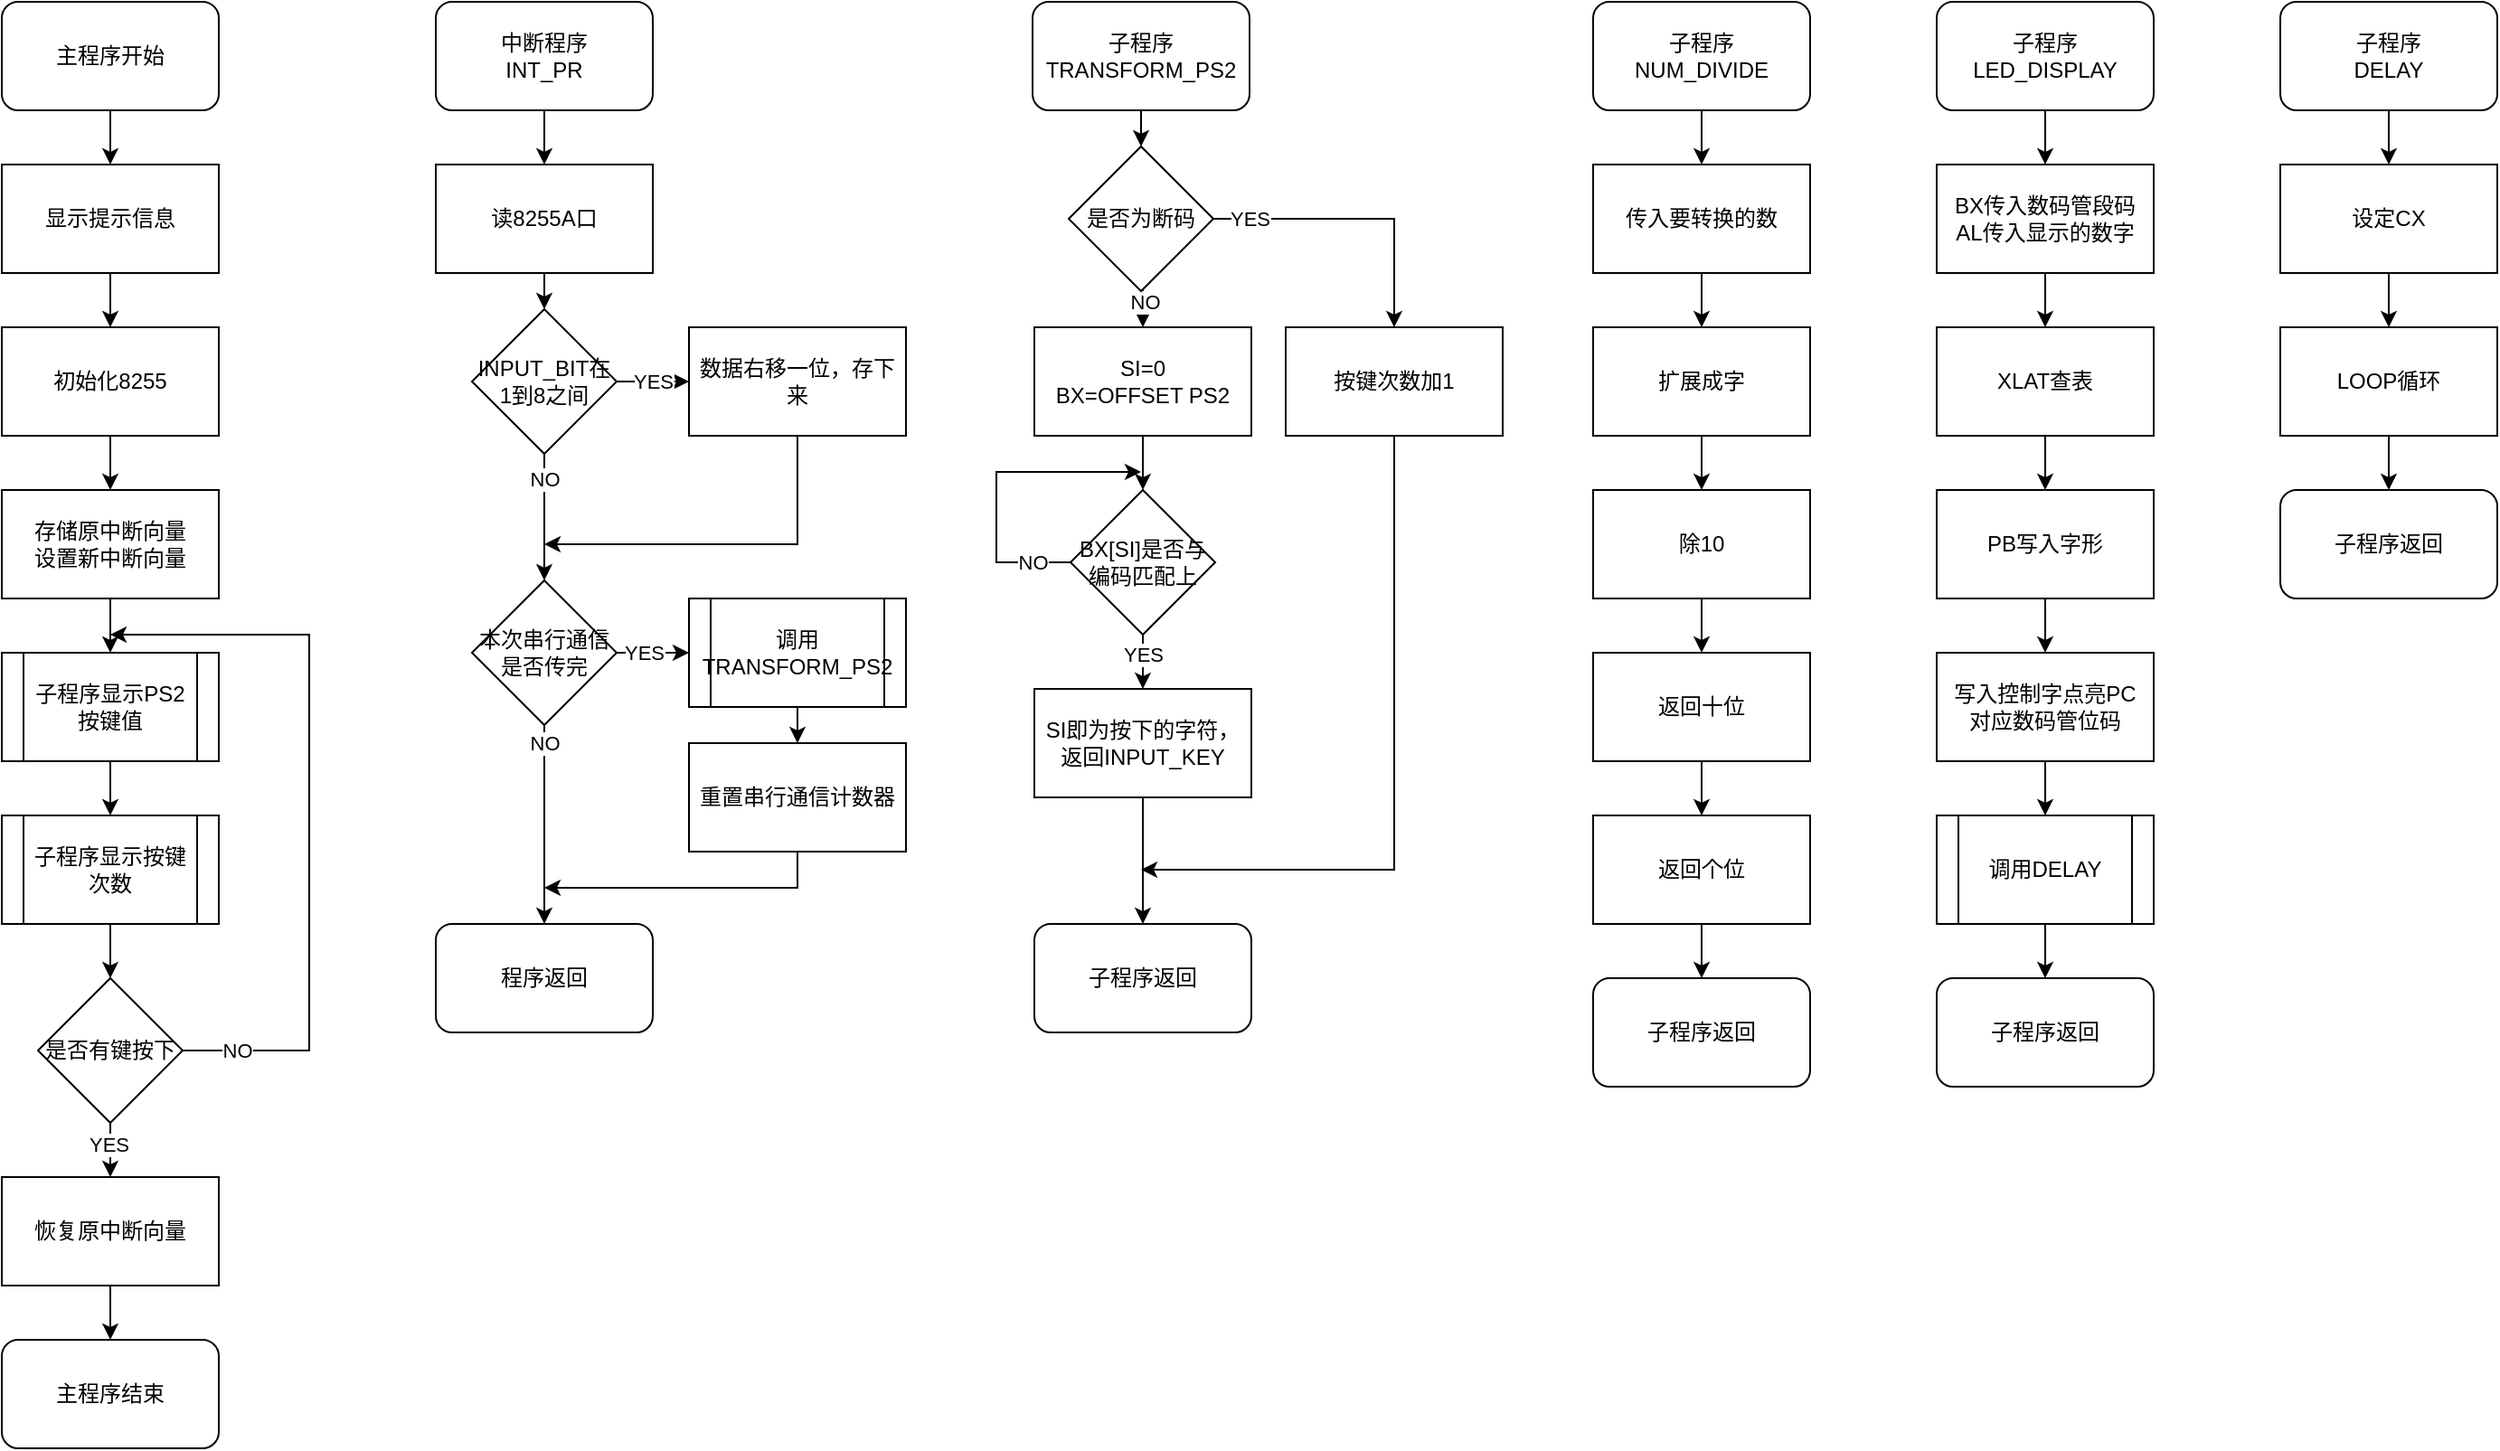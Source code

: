 <mxfile>
    <diagram id="bCni3c3arPFiLt9e8lGH" name="第 1 页">
        <mxGraphModel dx="1148" dy="944" grid="1" gridSize="10" guides="1" tooltips="1" connect="1" arrows="1" fold="1" page="1" pageScale="1" pageWidth="827" pageHeight="1169" math="0" shadow="0">
            <root>
                <mxCell id="0"/>
                <mxCell id="1" parent="0"/>
                <mxCell id="4" style="edgeStyle=orthogonalEdgeStyle;rounded=0;orthogonalLoop=1;jettySize=auto;html=1;exitX=0.5;exitY=1;exitDx=0;exitDy=0;entryX=0.5;entryY=0;entryDx=0;entryDy=0;" parent="1" source="2" target="3" edge="1">
                    <mxGeometry relative="1" as="geometry"/>
                </mxCell>
                <mxCell id="2" value="主程序开始" style="rounded=1;whiteSpace=wrap;html=1;" parent="1" vertex="1">
                    <mxGeometry width="120" height="60" as="geometry"/>
                </mxCell>
                <mxCell id="6" value="" style="edgeStyle=orthogonalEdgeStyle;rounded=0;orthogonalLoop=1;jettySize=auto;html=1;" parent="1" source="3" target="5" edge="1">
                    <mxGeometry relative="1" as="geometry"/>
                </mxCell>
                <mxCell id="3" value="显示提示信息" style="rounded=0;whiteSpace=wrap;html=1;" parent="1" vertex="1">
                    <mxGeometry y="90" width="120" height="60" as="geometry"/>
                </mxCell>
                <mxCell id="8" style="edgeStyle=orthogonalEdgeStyle;rounded=0;orthogonalLoop=1;jettySize=auto;html=1;exitX=0.5;exitY=1;exitDx=0;exitDy=0;entryX=0.5;entryY=0;entryDx=0;entryDy=0;" parent="1" source="5" target="7" edge="1">
                    <mxGeometry relative="1" as="geometry"/>
                </mxCell>
                <mxCell id="5" value="初始化8255" style="whiteSpace=wrap;html=1;rounded=0;" parent="1" vertex="1">
                    <mxGeometry y="180" width="120" height="60" as="geometry"/>
                </mxCell>
                <mxCell id="12" style="edgeStyle=orthogonalEdgeStyle;rounded=0;orthogonalLoop=1;jettySize=auto;html=1;exitX=0.5;exitY=1;exitDx=0;exitDy=0;entryX=0.5;entryY=0;entryDx=0;entryDy=0;" parent="1" source="7" target="11" edge="1">
                    <mxGeometry relative="1" as="geometry"/>
                </mxCell>
                <mxCell id="7" value="存储原中断向量&lt;br&gt;设置新中断向量" style="rounded=0;whiteSpace=wrap;html=1;" parent="1" vertex="1">
                    <mxGeometry y="270" width="120" height="60" as="geometry"/>
                </mxCell>
                <mxCell id="14" style="edgeStyle=orthogonalEdgeStyle;rounded=0;orthogonalLoop=1;jettySize=auto;html=1;exitX=0.5;exitY=1;exitDx=0;exitDy=0;entryX=0.5;entryY=0;entryDx=0;entryDy=0;" parent="1" source="11" target="13" edge="1">
                    <mxGeometry relative="1" as="geometry"/>
                </mxCell>
                <mxCell id="11" value="子程序显示PS2按键值" style="shape=process;whiteSpace=wrap;html=1;backgroundOutline=1;" parent="1" vertex="1">
                    <mxGeometry y="360" width="120" height="60" as="geometry"/>
                </mxCell>
                <mxCell id="16" value="" style="edgeStyle=orthogonalEdgeStyle;rounded=0;orthogonalLoop=1;jettySize=auto;html=1;" parent="1" source="13" target="15" edge="1">
                    <mxGeometry relative="1" as="geometry"/>
                </mxCell>
                <mxCell id="13" value="子程序显示按键次数" style="shape=process;whiteSpace=wrap;html=1;backgroundOutline=1;" parent="1" vertex="1">
                    <mxGeometry y="450" width="120" height="60" as="geometry"/>
                </mxCell>
                <mxCell id="18" style="edgeStyle=orthogonalEdgeStyle;rounded=0;orthogonalLoop=1;jettySize=auto;html=1;exitX=0.5;exitY=1;exitDx=0;exitDy=0;entryX=0.5;entryY=0;entryDx=0;entryDy=0;" parent="1" source="15" target="17" edge="1">
                    <mxGeometry relative="1" as="geometry"/>
                </mxCell>
                <mxCell id="19" value="YES" style="edgeLabel;html=1;align=center;verticalAlign=middle;resizable=0;points=[];" parent="18" vertex="1" connectable="0">
                    <mxGeometry x="-0.215" y="-1" relative="1" as="geometry">
                        <mxPoint as="offset"/>
                    </mxGeometry>
                </mxCell>
                <mxCell id="20" style="edgeStyle=orthogonalEdgeStyle;rounded=0;orthogonalLoop=1;jettySize=auto;html=1;exitX=1;exitY=0.5;exitDx=0;exitDy=0;" parent="1" source="15" edge="1">
                    <mxGeometry relative="1" as="geometry">
                        <mxPoint x="60" y="350" as="targetPoint"/>
                        <Array as="points">
                            <mxPoint x="170" y="580"/>
                            <mxPoint x="170" y="350"/>
                            <mxPoint x="60" y="350"/>
                        </Array>
                    </mxGeometry>
                </mxCell>
                <mxCell id="21" value="NO" style="edgeLabel;html=1;align=center;verticalAlign=middle;resizable=0;points=[];" parent="20" vertex="1" connectable="0">
                    <mxGeometry x="-0.911" y="4" relative="1" as="geometry">
                        <mxPoint x="11.67" y="4" as="offset"/>
                    </mxGeometry>
                </mxCell>
                <mxCell id="15" value="是否有键按下" style="rhombus;whiteSpace=wrap;html=1;" parent="1" vertex="1">
                    <mxGeometry x="20" y="540" width="80" height="80" as="geometry"/>
                </mxCell>
                <mxCell id="23" style="edgeStyle=orthogonalEdgeStyle;rounded=0;orthogonalLoop=1;jettySize=auto;html=1;exitX=0.5;exitY=1;exitDx=0;exitDy=0;entryX=0.5;entryY=0;entryDx=0;entryDy=0;" parent="1" source="17" target="22" edge="1">
                    <mxGeometry relative="1" as="geometry"/>
                </mxCell>
                <mxCell id="17" value="恢复原中断向量" style="rounded=0;whiteSpace=wrap;html=1;" parent="1" vertex="1">
                    <mxGeometry y="650" width="120" height="60" as="geometry"/>
                </mxCell>
                <mxCell id="22" value="主程序结束" style="rounded=1;whiteSpace=wrap;html=1;" parent="1" vertex="1">
                    <mxGeometry y="740" width="120" height="60" as="geometry"/>
                </mxCell>
                <mxCell id="26" style="edgeStyle=orthogonalEdgeStyle;rounded=0;orthogonalLoop=1;jettySize=auto;html=1;exitX=0.5;exitY=1;exitDx=0;exitDy=0;entryX=0.5;entryY=0;entryDx=0;entryDy=0;" parent="1" source="24" target="25" edge="1">
                    <mxGeometry relative="1" as="geometry"/>
                </mxCell>
                <mxCell id="24" value="中断程序&lt;br&gt;INT_PR" style="rounded=1;whiteSpace=wrap;html=1;" parent="1" vertex="1">
                    <mxGeometry x="240" width="120" height="60" as="geometry"/>
                </mxCell>
                <mxCell id="28" style="edgeStyle=orthogonalEdgeStyle;rounded=0;orthogonalLoop=1;jettySize=auto;html=1;exitX=0.5;exitY=1;exitDx=0;exitDy=0;entryX=0.5;entryY=0;entryDx=0;entryDy=0;" parent="1" source="25" target="27" edge="1">
                    <mxGeometry relative="1" as="geometry"/>
                </mxCell>
                <mxCell id="25" value="读8255A口" style="rounded=0;whiteSpace=wrap;html=1;" parent="1" vertex="1">
                    <mxGeometry x="240" y="90" width="120" height="60" as="geometry"/>
                </mxCell>
                <mxCell id="34" style="edgeStyle=orthogonalEdgeStyle;rounded=0;orthogonalLoop=1;jettySize=auto;html=1;exitX=1;exitY=0.5;exitDx=0;exitDy=0;entryX=0;entryY=0.5;entryDx=0;entryDy=0;" parent="1" source="27" target="29" edge="1">
                    <mxGeometry relative="1" as="geometry"/>
                </mxCell>
                <mxCell id="38" value="YES" style="edgeLabel;html=1;align=center;verticalAlign=middle;resizable=0;points=[];" parent="34" vertex="1" connectable="0">
                    <mxGeometry x="-0.389" relative="1" as="geometry">
                        <mxPoint x="7.79" as="offset"/>
                    </mxGeometry>
                </mxCell>
                <mxCell id="35" style="edgeStyle=orthogonalEdgeStyle;rounded=0;orthogonalLoop=1;jettySize=auto;html=1;exitX=0.5;exitY=1;exitDx=0;exitDy=0;entryX=0.5;entryY=0;entryDx=0;entryDy=0;" parent="1" source="27" target="32" edge="1">
                    <mxGeometry relative="1" as="geometry"/>
                </mxCell>
                <mxCell id="39" value="NO" style="edgeLabel;html=1;align=center;verticalAlign=middle;resizable=0;points=[];" parent="35" vertex="1" connectable="0">
                    <mxGeometry x="-0.62" relative="1" as="geometry">
                        <mxPoint as="offset"/>
                    </mxGeometry>
                </mxCell>
                <mxCell id="27" value="INPUT_BIT在1到8之间" style="rhombus;whiteSpace=wrap;html=1;" parent="1" vertex="1">
                    <mxGeometry x="260" y="170" width="80" height="80" as="geometry"/>
                </mxCell>
                <mxCell id="36" style="edgeStyle=orthogonalEdgeStyle;rounded=0;orthogonalLoop=1;jettySize=auto;html=1;exitX=0.5;exitY=1;exitDx=0;exitDy=0;" parent="1" source="29" edge="1">
                    <mxGeometry relative="1" as="geometry">
                        <mxPoint x="300" y="300" as="targetPoint"/>
                        <Array as="points">
                            <mxPoint x="440" y="300"/>
                        </Array>
                    </mxGeometry>
                </mxCell>
                <mxCell id="29" value="数据右移一位，存下来" style="rounded=0;whiteSpace=wrap;html=1;" parent="1" vertex="1">
                    <mxGeometry x="380" y="180" width="120" height="60" as="geometry"/>
                </mxCell>
                <mxCell id="41" style="edgeStyle=orthogonalEdgeStyle;rounded=0;orthogonalLoop=1;jettySize=auto;html=1;exitX=1;exitY=0.5;exitDx=0;exitDy=0;entryX=0;entryY=0.5;entryDx=0;entryDy=0;" parent="1" source="32" target="40" edge="1">
                    <mxGeometry relative="1" as="geometry">
                        <Array as="points">
                            <mxPoint x="370" y="360"/>
                            <mxPoint x="370" y="360"/>
                        </Array>
                    </mxGeometry>
                </mxCell>
                <mxCell id="42" value="YES" style="edgeLabel;html=1;align=center;verticalAlign=middle;resizable=0;points=[];" parent="41" vertex="1" connectable="0">
                    <mxGeometry x="-0.275" relative="1" as="geometry">
                        <mxPoint as="offset"/>
                    </mxGeometry>
                </mxCell>
                <mxCell id="46" style="edgeStyle=orthogonalEdgeStyle;rounded=0;orthogonalLoop=1;jettySize=auto;html=1;exitX=0.5;exitY=1;exitDx=0;exitDy=0;entryX=0.5;entryY=0;entryDx=0;entryDy=0;" parent="1" source="32" target="45" edge="1">
                    <mxGeometry relative="1" as="geometry"/>
                </mxCell>
                <mxCell id="48" value="NO" style="edgeLabel;html=1;align=center;verticalAlign=middle;resizable=0;points=[];" parent="46" vertex="1" connectable="0">
                    <mxGeometry x="-0.652" relative="1" as="geometry">
                        <mxPoint y="-9.2" as="offset"/>
                    </mxGeometry>
                </mxCell>
                <mxCell id="32" value="本次串行通信是否传完" style="rhombus;whiteSpace=wrap;html=1;" parent="1" vertex="1">
                    <mxGeometry x="260" y="320" width="80" height="80" as="geometry"/>
                </mxCell>
                <mxCell id="44" style="edgeStyle=orthogonalEdgeStyle;rounded=0;orthogonalLoop=1;jettySize=auto;html=1;exitX=0.5;exitY=1;exitDx=0;exitDy=0;entryX=0.5;entryY=0;entryDx=0;entryDy=0;" parent="1" source="40" target="43" edge="1">
                    <mxGeometry relative="1" as="geometry"/>
                </mxCell>
                <mxCell id="40" value="调用TRANSFORM_PS2" style="shape=process;whiteSpace=wrap;html=1;backgroundOutline=1;" parent="1" vertex="1">
                    <mxGeometry x="380" y="330" width="120" height="60" as="geometry"/>
                </mxCell>
                <mxCell id="47" style="edgeStyle=orthogonalEdgeStyle;rounded=0;orthogonalLoop=1;jettySize=auto;html=1;exitX=0.5;exitY=1;exitDx=0;exitDy=0;" parent="1" source="43" edge="1">
                    <mxGeometry relative="1" as="geometry">
                        <mxPoint x="300" y="490" as="targetPoint"/>
                        <Array as="points">
                            <mxPoint x="440" y="490"/>
                        </Array>
                    </mxGeometry>
                </mxCell>
                <mxCell id="43" value="重置串行通信计数器" style="rounded=0;whiteSpace=wrap;html=1;" parent="1" vertex="1">
                    <mxGeometry x="380" y="410" width="120" height="60" as="geometry"/>
                </mxCell>
                <mxCell id="45" value="程序返回" style="rounded=1;whiteSpace=wrap;html=1;" parent="1" vertex="1">
                    <mxGeometry x="240" y="510" width="120" height="60" as="geometry"/>
                </mxCell>
                <mxCell id="52" style="edgeStyle=orthogonalEdgeStyle;rounded=0;orthogonalLoop=1;jettySize=auto;html=1;exitX=0.5;exitY=1;exitDx=0;exitDy=0;entryX=0.5;entryY=0;entryDx=0;entryDy=0;" edge="1" parent="1" source="49" target="51">
                    <mxGeometry relative="1" as="geometry"/>
                </mxCell>
                <mxCell id="49" value="子程序&lt;br&gt;TRANSFORM_PS2" style="rounded=1;whiteSpace=wrap;html=1;" vertex="1" parent="1">
                    <mxGeometry x="570" width="120" height="60" as="geometry"/>
                </mxCell>
                <mxCell id="54" style="edgeStyle=orthogonalEdgeStyle;rounded=0;orthogonalLoop=1;jettySize=auto;html=1;exitX=0.5;exitY=1;exitDx=0;exitDy=0;entryX=0.5;entryY=0;entryDx=0;entryDy=0;" edge="1" parent="1" source="51" target="53">
                    <mxGeometry relative="1" as="geometry"/>
                </mxCell>
                <mxCell id="62" value="NO" style="edgeLabel;html=1;align=center;verticalAlign=middle;resizable=0;points=[];" vertex="1" connectable="0" parent="54">
                    <mxGeometry x="-0.34" y="1" relative="1" as="geometry">
                        <mxPoint as="offset"/>
                    </mxGeometry>
                </mxCell>
                <mxCell id="64" style="edgeStyle=orthogonalEdgeStyle;rounded=0;orthogonalLoop=1;jettySize=auto;html=1;exitX=1;exitY=0.5;exitDx=0;exitDy=0;entryX=0.5;entryY=0;entryDx=0;entryDy=0;" edge="1" parent="1" source="51" target="63">
                    <mxGeometry relative="1" as="geometry"/>
                </mxCell>
                <mxCell id="65" value="YES" style="edgeLabel;html=1;align=center;verticalAlign=middle;resizable=0;points=[];" vertex="1" connectable="0" parent="64">
                    <mxGeometry x="-0.754" relative="1" as="geometry">
                        <mxPoint as="offset"/>
                    </mxGeometry>
                </mxCell>
                <mxCell id="51" value="是否为断码" style="rhombus;whiteSpace=wrap;html=1;" vertex="1" parent="1">
                    <mxGeometry x="590" y="80" width="80" height="80" as="geometry"/>
                </mxCell>
                <mxCell id="56" style="edgeStyle=orthogonalEdgeStyle;rounded=0;orthogonalLoop=1;jettySize=auto;html=1;exitX=0.5;exitY=1;exitDx=0;exitDy=0;entryX=0.5;entryY=0;entryDx=0;entryDy=0;" edge="1" parent="1" source="53" target="55">
                    <mxGeometry relative="1" as="geometry"/>
                </mxCell>
                <mxCell id="53" value="SI=0&lt;br&gt;BX=OFFSET PS2" style="rounded=0;whiteSpace=wrap;html=1;" vertex="1" parent="1">
                    <mxGeometry x="571" y="180" width="120" height="60" as="geometry"/>
                </mxCell>
                <mxCell id="57" style="edgeStyle=orthogonalEdgeStyle;rounded=0;orthogonalLoop=1;jettySize=auto;html=1;exitX=0;exitY=0.5;exitDx=0;exitDy=0;" edge="1" parent="1" source="55">
                    <mxGeometry relative="1" as="geometry">
                        <mxPoint x="630" y="260" as="targetPoint"/>
                        <Array as="points">
                            <mxPoint x="550" y="310"/>
                            <mxPoint x="550" y="260"/>
                        </Array>
                    </mxGeometry>
                </mxCell>
                <mxCell id="58" value="NO" style="edgeLabel;html=1;align=center;verticalAlign=middle;resizable=0;points=[];" vertex="1" connectable="0" parent="57">
                    <mxGeometry x="-0.686" relative="1" as="geometry">
                        <mxPoint x="5.77" as="offset"/>
                    </mxGeometry>
                </mxCell>
                <mxCell id="60" style="edgeStyle=orthogonalEdgeStyle;rounded=0;orthogonalLoop=1;jettySize=auto;html=1;exitX=0.5;exitY=1;exitDx=0;exitDy=0;entryX=0.5;entryY=0;entryDx=0;entryDy=0;" edge="1" parent="1" source="55" target="59">
                    <mxGeometry relative="1" as="geometry"/>
                </mxCell>
                <mxCell id="61" value="YES" style="edgeLabel;html=1;align=center;verticalAlign=middle;resizable=0;points=[];" vertex="1" connectable="0" parent="60">
                    <mxGeometry x="-0.307" relative="1" as="geometry">
                        <mxPoint as="offset"/>
                    </mxGeometry>
                </mxCell>
                <mxCell id="55" value="BX[SI]是否与编码匹配上" style="rhombus;whiteSpace=wrap;html=1;" vertex="1" parent="1">
                    <mxGeometry x="591" y="270" width="80" height="80" as="geometry"/>
                </mxCell>
                <mxCell id="67" style="edgeStyle=orthogonalEdgeStyle;rounded=0;orthogonalLoop=1;jettySize=auto;html=1;exitX=0.5;exitY=1;exitDx=0;exitDy=0;entryX=0.5;entryY=0;entryDx=0;entryDy=0;" edge="1" parent="1" source="59" target="66">
                    <mxGeometry relative="1" as="geometry"/>
                </mxCell>
                <mxCell id="59" value="SI即为按下的字符，返回INPUT_KEY" style="rounded=0;whiteSpace=wrap;html=1;" vertex="1" parent="1">
                    <mxGeometry x="571" y="380" width="120" height="60" as="geometry"/>
                </mxCell>
                <mxCell id="68" style="edgeStyle=orthogonalEdgeStyle;rounded=0;orthogonalLoop=1;jettySize=auto;html=1;exitX=0.5;exitY=1;exitDx=0;exitDy=0;" edge="1" parent="1" source="63">
                    <mxGeometry relative="1" as="geometry">
                        <mxPoint x="630" y="480" as="targetPoint"/>
                        <Array as="points">
                            <mxPoint x="770" y="480"/>
                        </Array>
                    </mxGeometry>
                </mxCell>
                <mxCell id="63" value="按键次数加1" style="rounded=0;whiteSpace=wrap;html=1;" vertex="1" parent="1">
                    <mxGeometry x="710" y="180" width="120" height="60" as="geometry"/>
                </mxCell>
                <mxCell id="66" value="子程序返回" style="rounded=1;whiteSpace=wrap;html=1;" vertex="1" parent="1">
                    <mxGeometry x="571" y="510" width="120" height="60" as="geometry"/>
                </mxCell>
                <mxCell id="71" style="edgeStyle=orthogonalEdgeStyle;rounded=0;orthogonalLoop=1;jettySize=auto;html=1;exitX=0.5;exitY=1;exitDx=0;exitDy=0;entryX=0.5;entryY=0;entryDx=0;entryDy=0;" edge="1" parent="1" source="69" target="70">
                    <mxGeometry relative="1" as="geometry"/>
                </mxCell>
                <mxCell id="69" value="子程序&lt;br&gt;NUM_DIVIDE" style="rounded=1;whiteSpace=wrap;html=1;" vertex="1" parent="1">
                    <mxGeometry x="880" width="120" height="60" as="geometry"/>
                </mxCell>
                <mxCell id="73" style="edgeStyle=orthogonalEdgeStyle;rounded=0;orthogonalLoop=1;jettySize=auto;html=1;exitX=0.5;exitY=1;exitDx=0;exitDy=0;entryX=0.5;entryY=0;entryDx=0;entryDy=0;" edge="1" parent="1" source="70" target="72">
                    <mxGeometry relative="1" as="geometry"/>
                </mxCell>
                <mxCell id="70" value="传入要转换的数" style="rounded=0;whiteSpace=wrap;html=1;" vertex="1" parent="1">
                    <mxGeometry x="880" y="90" width="120" height="60" as="geometry"/>
                </mxCell>
                <mxCell id="75" style="edgeStyle=orthogonalEdgeStyle;rounded=0;orthogonalLoop=1;jettySize=auto;html=1;exitX=0.5;exitY=1;exitDx=0;exitDy=0;entryX=0.5;entryY=0;entryDx=0;entryDy=0;" edge="1" parent="1" source="72" target="74">
                    <mxGeometry relative="1" as="geometry"/>
                </mxCell>
                <mxCell id="72" value="扩展成字" style="rounded=0;whiteSpace=wrap;html=1;" vertex="1" parent="1">
                    <mxGeometry x="880" y="180" width="120" height="60" as="geometry"/>
                </mxCell>
                <mxCell id="77" style="edgeStyle=orthogonalEdgeStyle;rounded=0;orthogonalLoop=1;jettySize=auto;html=1;exitX=0.5;exitY=1;exitDx=0;exitDy=0;entryX=0.5;entryY=0;entryDx=0;entryDy=0;" edge="1" parent="1" source="74" target="76">
                    <mxGeometry relative="1" as="geometry"/>
                </mxCell>
                <mxCell id="74" value="除10" style="rounded=0;whiteSpace=wrap;html=1;" vertex="1" parent="1">
                    <mxGeometry x="880" y="270" width="120" height="60" as="geometry"/>
                </mxCell>
                <mxCell id="79" style="edgeStyle=orthogonalEdgeStyle;rounded=0;orthogonalLoop=1;jettySize=auto;html=1;exitX=0.5;exitY=1;exitDx=0;exitDy=0;entryX=0.5;entryY=0;entryDx=0;entryDy=0;" edge="1" parent="1" source="76" target="78">
                    <mxGeometry relative="1" as="geometry"/>
                </mxCell>
                <mxCell id="76" value="返回十位" style="rounded=0;whiteSpace=wrap;html=1;" vertex="1" parent="1">
                    <mxGeometry x="880" y="360" width="120" height="60" as="geometry"/>
                </mxCell>
                <mxCell id="81" style="edgeStyle=orthogonalEdgeStyle;rounded=0;orthogonalLoop=1;jettySize=auto;html=1;exitX=0.5;exitY=1;exitDx=0;exitDy=0;entryX=0.5;entryY=0;entryDx=0;entryDy=0;" edge="1" parent="1" source="78" target="80">
                    <mxGeometry relative="1" as="geometry"/>
                </mxCell>
                <mxCell id="78" value="返回个位" style="rounded=0;whiteSpace=wrap;html=1;" vertex="1" parent="1">
                    <mxGeometry x="880" y="450" width="120" height="60" as="geometry"/>
                </mxCell>
                <mxCell id="80" value="子程序返回" style="rounded=1;whiteSpace=wrap;html=1;" vertex="1" parent="1">
                    <mxGeometry x="880" y="540" width="120" height="60" as="geometry"/>
                </mxCell>
                <mxCell id="84" style="edgeStyle=orthogonalEdgeStyle;rounded=0;orthogonalLoop=1;jettySize=auto;html=1;exitX=0.5;exitY=1;exitDx=0;exitDy=0;entryX=0.5;entryY=0;entryDx=0;entryDy=0;" edge="1" parent="1" source="82" target="83">
                    <mxGeometry relative="1" as="geometry"/>
                </mxCell>
                <mxCell id="82" value="子程序&lt;br&gt;LED_DISPLAY" style="rounded=1;whiteSpace=wrap;html=1;" vertex="1" parent="1">
                    <mxGeometry x="1070" width="120" height="60" as="geometry"/>
                </mxCell>
                <mxCell id="86" style="edgeStyle=orthogonalEdgeStyle;rounded=0;orthogonalLoop=1;jettySize=auto;html=1;exitX=0.5;exitY=1;exitDx=0;exitDy=0;entryX=0.5;entryY=0;entryDx=0;entryDy=0;" edge="1" parent="1" source="83" target="85">
                    <mxGeometry relative="1" as="geometry"/>
                </mxCell>
                <mxCell id="83" value="BX传入数码管段码&lt;br&gt;AL传入显示的数字" style="rounded=0;whiteSpace=wrap;html=1;" vertex="1" parent="1">
                    <mxGeometry x="1070" y="90" width="120" height="60" as="geometry"/>
                </mxCell>
                <mxCell id="88" style="edgeStyle=orthogonalEdgeStyle;rounded=0;orthogonalLoop=1;jettySize=auto;html=1;exitX=0.5;exitY=1;exitDx=0;exitDy=0;entryX=0.5;entryY=0;entryDx=0;entryDy=0;" edge="1" parent="1" source="85" target="87">
                    <mxGeometry relative="1" as="geometry"/>
                </mxCell>
                <mxCell id="85" value="XLAT查表" style="rounded=0;whiteSpace=wrap;html=1;" vertex="1" parent="1">
                    <mxGeometry x="1070" y="180" width="120" height="60" as="geometry"/>
                </mxCell>
                <mxCell id="90" style="edgeStyle=orthogonalEdgeStyle;rounded=0;orthogonalLoop=1;jettySize=auto;html=1;exitX=0.5;exitY=1;exitDx=0;exitDy=0;entryX=0.5;entryY=0;entryDx=0;entryDy=0;" edge="1" parent="1" source="87" target="89">
                    <mxGeometry relative="1" as="geometry"/>
                </mxCell>
                <mxCell id="87" value="PB写入字形" style="rounded=0;whiteSpace=wrap;html=1;" vertex="1" parent="1">
                    <mxGeometry x="1070" y="270" width="120" height="60" as="geometry"/>
                </mxCell>
                <mxCell id="92" style="edgeStyle=orthogonalEdgeStyle;rounded=0;orthogonalLoop=1;jettySize=auto;html=1;exitX=0.5;exitY=1;exitDx=0;exitDy=0;entryX=0.5;entryY=0;entryDx=0;entryDy=0;" edge="1" parent="1" source="89" target="91">
                    <mxGeometry relative="1" as="geometry"/>
                </mxCell>
                <mxCell id="89" value="写入控制字点亮PC&lt;br&gt;对应数码管位码" style="rounded=0;whiteSpace=wrap;html=1;" vertex="1" parent="1">
                    <mxGeometry x="1070" y="360" width="120" height="60" as="geometry"/>
                </mxCell>
                <mxCell id="94" style="edgeStyle=orthogonalEdgeStyle;rounded=0;orthogonalLoop=1;jettySize=auto;html=1;exitX=0.5;exitY=1;exitDx=0;exitDy=0;entryX=0.5;entryY=0;entryDx=0;entryDy=0;" edge="1" parent="1" source="91" target="93">
                    <mxGeometry relative="1" as="geometry"/>
                </mxCell>
                <mxCell id="91" value="调用DELAY" style="shape=process;whiteSpace=wrap;html=1;backgroundOutline=1;" vertex="1" parent="1">
                    <mxGeometry x="1070" y="450" width="120" height="60" as="geometry"/>
                </mxCell>
                <mxCell id="93" value="子程序返回" style="rounded=1;whiteSpace=wrap;html=1;" vertex="1" parent="1">
                    <mxGeometry x="1070" y="540" width="120" height="60" as="geometry"/>
                </mxCell>
                <mxCell id="98" style="edgeStyle=orthogonalEdgeStyle;rounded=0;orthogonalLoop=1;jettySize=auto;html=1;exitX=0.5;exitY=1;exitDx=0;exitDy=0;entryX=0.5;entryY=0;entryDx=0;entryDy=0;" edge="1" parent="1" source="96" target="97">
                    <mxGeometry relative="1" as="geometry"/>
                </mxCell>
                <mxCell id="96" value="子程序&lt;br&gt;DELAY" style="rounded=1;whiteSpace=wrap;html=1;" vertex="1" parent="1">
                    <mxGeometry x="1260" width="120" height="60" as="geometry"/>
                </mxCell>
                <mxCell id="100" style="edgeStyle=orthogonalEdgeStyle;rounded=0;orthogonalLoop=1;jettySize=auto;html=1;exitX=0.5;exitY=1;exitDx=0;exitDy=0;entryX=0.5;entryY=0;entryDx=0;entryDy=0;" edge="1" parent="1" source="97" target="99">
                    <mxGeometry relative="1" as="geometry"/>
                </mxCell>
                <mxCell id="97" value="设定CX" style="rounded=0;whiteSpace=wrap;html=1;" vertex="1" parent="1">
                    <mxGeometry x="1260" y="90" width="120" height="60" as="geometry"/>
                </mxCell>
                <mxCell id="102" style="edgeStyle=orthogonalEdgeStyle;rounded=0;orthogonalLoop=1;jettySize=auto;html=1;exitX=0.5;exitY=1;exitDx=0;exitDy=0;entryX=0.5;entryY=0;entryDx=0;entryDy=0;" edge="1" parent="1" source="99" target="101">
                    <mxGeometry relative="1" as="geometry"/>
                </mxCell>
                <mxCell id="99" value="LOOP循环" style="rounded=0;whiteSpace=wrap;html=1;" vertex="1" parent="1">
                    <mxGeometry x="1260" y="180" width="120" height="60" as="geometry"/>
                </mxCell>
                <mxCell id="101" value="子程序返回" style="rounded=1;whiteSpace=wrap;html=1;" vertex="1" parent="1">
                    <mxGeometry x="1260" y="270" width="120" height="60" as="geometry"/>
                </mxCell>
            </root>
        </mxGraphModel>
    </diagram>
</mxfile>